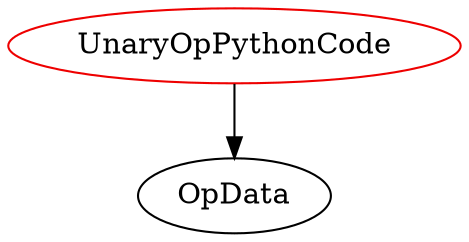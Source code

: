 digraph unaryoppythoncode{
UnaryOpPythonCode -> OpData;
UnaryOpPythonCode	[shape=oval, color=red2, label="UnaryOpPythonCode"];
}
